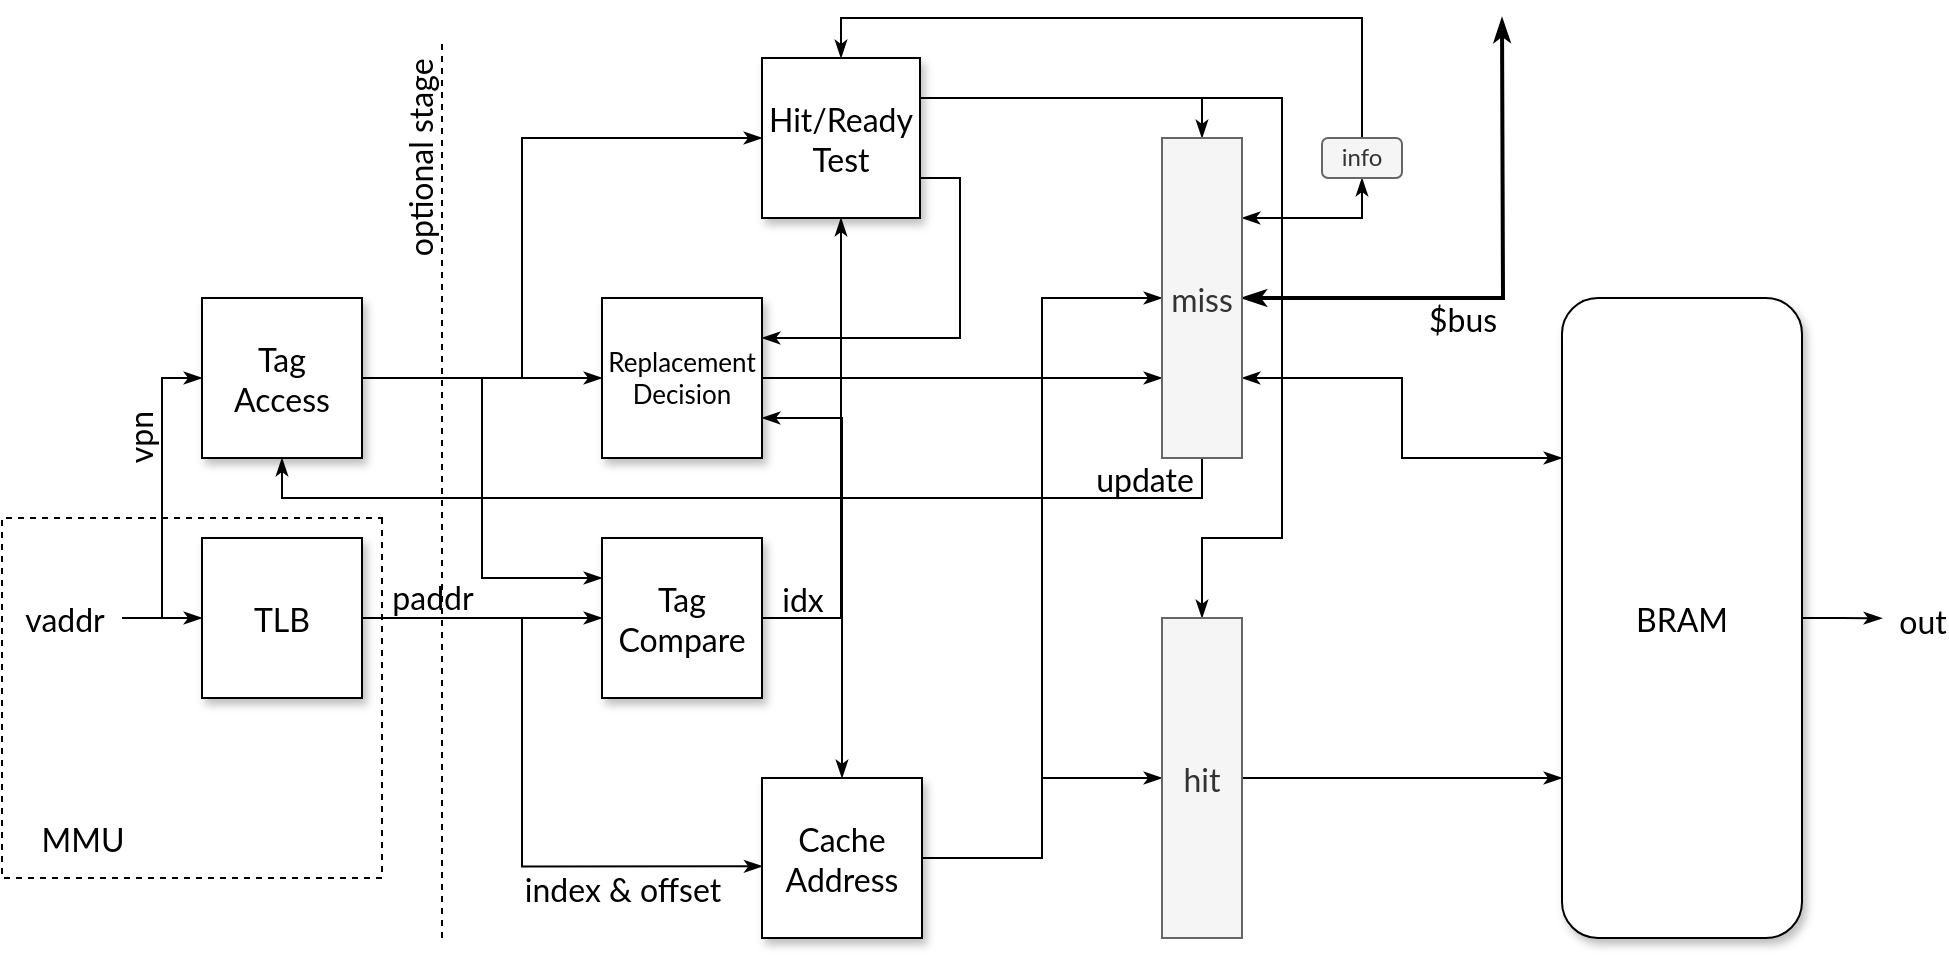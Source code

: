 <mxfile version="13.4.5" type="device"><diagram id="Xb8OP4yNfIM1RIMmOBXa" name="Page-1"><mxGraphModel dx="6.94" dy="106.49" grid="1" gridSize="10" guides="1" tooltips="1" connect="1" arrows="1" fold="1" page="1" pageScale="1" pageWidth="850" pageHeight="1100" math="0" shadow="0"><root><mxCell id="0"/><mxCell id="1" parent="0"/><mxCell id="VXrcI2ozdSSgCgDDRYgB-6" style="edgeStyle=orthogonalEdgeStyle;rounded=0;orthogonalLoop=1;jettySize=auto;html=1;exitX=0;exitY=0.5;exitDx=0;exitDy=0;startArrow=classicThin;startFill=1;endArrow=none;endFill=0;fontFamily=Lato;fontSize=16;" edge="1" parent="1" source="VXrcI2ozdSSgCgDDRYgB-1"><mxGeometry relative="1" as="geometry"><mxPoint x="160" y="360" as="targetPoint"/></mxGeometry></mxCell><mxCell id="VXrcI2ozdSSgCgDDRYgB-7" value="vaddr" style="edgeLabel;html=1;align=center;verticalAlign=middle;resizable=0;points=[];fontSize=16;fontFamily=Lato;" vertex="1" connectable="0" parent="VXrcI2ozdSSgCgDDRYgB-6"><mxGeometry x="0.779" y="1" relative="1" as="geometry"><mxPoint x="-33.4" y="-1" as="offset"/></mxGeometry></mxCell><mxCell id="VXrcI2ozdSSgCgDDRYgB-12" style="edgeStyle=orthogonalEdgeStyle;rounded=0;orthogonalLoop=1;jettySize=auto;html=1;exitX=1;exitY=0.5;exitDx=0;exitDy=0;entryX=0;entryY=0.5;entryDx=0;entryDy=0;startArrow=none;startFill=0;endArrow=classicThin;endFill=1;fontFamily=Lato;fontSize=13;" edge="1" parent="1" source="VXrcI2ozdSSgCgDDRYgB-1" target="VXrcI2ozdSSgCgDDRYgB-9"><mxGeometry relative="1" as="geometry"/></mxCell><mxCell id="VXrcI2ozdSSgCgDDRYgB-14" style="edgeStyle=orthogonalEdgeStyle;rounded=0;orthogonalLoop=1;jettySize=auto;html=1;exitX=1;exitY=0.5;exitDx=0;exitDy=0;entryX=0.002;entryY=0.552;entryDx=0;entryDy=0;startArrow=none;startFill=0;endArrow=classicThin;endFill=1;fontFamily=Lato;fontSize=13;entryPerimeter=0;" edge="1" parent="1" source="VXrcI2ozdSSgCgDDRYgB-1" target="VXrcI2ozdSSgCgDDRYgB-13"><mxGeometry relative="1" as="geometry"><Array as="points"><mxPoint x="360" y="360"/><mxPoint x="360" y="484"/></Array></mxGeometry></mxCell><mxCell id="VXrcI2ozdSSgCgDDRYgB-29" value="index &amp;amp; offset" style="edgeLabel;html=1;align=center;verticalAlign=middle;resizable=0;points=[];fontSize=16;fontFamily=Lato;labelBackgroundColor=none;" vertex="1" connectable="0" parent="VXrcI2ozdSSgCgDDRYgB-14"><mxGeometry x="0.419" relative="1" as="geometry"><mxPoint x="23.79" y="10.83" as="offset"/></mxGeometry></mxCell><mxCell id="VXrcI2ozdSSgCgDDRYgB-30" value="paddr" style="edgeLabel;html=1;align=center;verticalAlign=middle;resizable=0;points=[];fontSize=16;fontFamily=Lato;labelBackgroundColor=none;" vertex="1" connectable="0" parent="VXrcI2ozdSSgCgDDRYgB-14"><mxGeometry x="-0.917" y="-2" relative="1" as="geometry"><mxPoint x="20.8" y="-13" as="offset"/></mxGeometry></mxCell><mxCell id="VXrcI2ozdSSgCgDDRYgB-1" value="TLB" style="whiteSpace=wrap;html=1;aspect=fixed;fontSize=16;fontFamily=Lato;shadow=1;" vertex="1" parent="1"><mxGeometry x="200" y="320" width="80" height="80" as="geometry"/></mxCell><mxCell id="VXrcI2ozdSSgCgDDRYgB-4" style="edgeStyle=orthogonalEdgeStyle;rounded=0;orthogonalLoop=1;jettySize=auto;html=1;exitX=0;exitY=0.5;exitDx=0;exitDy=0;fontFamily=Lato;fontSize=16;endArrow=none;endFill=0;startArrow=classicThin;startFill=1;" edge="1" parent="1" source="VXrcI2ozdSSgCgDDRYgB-2"><mxGeometry relative="1" as="geometry"><mxPoint x="160" y="360" as="targetPoint"/><Array as="points"><mxPoint x="180" y="240"/><mxPoint x="180" y="360"/></Array></mxGeometry></mxCell><mxCell id="VXrcI2ozdSSgCgDDRYgB-5" value="vpn" style="edgeLabel;html=1;align=center;verticalAlign=middle;resizable=0;points=[];fontSize=16;fontFamily=Lato;rotation=-90;labelBackgroundColor=none;" vertex="1" connectable="0" parent="VXrcI2ozdSSgCgDDRYgB-4"><mxGeometry x="1" y="-11" relative="1" as="geometry"><mxPoint x="8.0" y="-79" as="offset"/></mxGeometry></mxCell><mxCell id="VXrcI2ozdSSgCgDDRYgB-10" style="edgeStyle=orthogonalEdgeStyle;rounded=0;orthogonalLoop=1;jettySize=auto;html=1;exitX=1;exitY=0.5;exitDx=0;exitDy=0;entryX=0;entryY=0.5;entryDx=0;entryDy=0;startArrow=none;startFill=0;endArrow=classicThin;endFill=1;fontFamily=Lato;fontSize=13;" edge="1" parent="1" source="VXrcI2ozdSSgCgDDRYgB-2" target="VXrcI2ozdSSgCgDDRYgB-8"><mxGeometry relative="1" as="geometry"/></mxCell><mxCell id="VXrcI2ozdSSgCgDDRYgB-11" style="edgeStyle=orthogonalEdgeStyle;rounded=0;orthogonalLoop=1;jettySize=auto;html=1;exitX=1;exitY=0.5;exitDx=0;exitDy=0;entryX=0;entryY=0.25;entryDx=0;entryDy=0;startArrow=none;startFill=0;endArrow=classicThin;endFill=1;fontFamily=Lato;fontSize=13;" edge="1" parent="1" source="VXrcI2ozdSSgCgDDRYgB-2" target="VXrcI2ozdSSgCgDDRYgB-9"><mxGeometry relative="1" as="geometry"/></mxCell><mxCell id="VXrcI2ozdSSgCgDDRYgB-20" style="edgeStyle=orthogonalEdgeStyle;rounded=0;orthogonalLoop=1;jettySize=auto;html=1;exitX=1;exitY=0.5;exitDx=0;exitDy=0;entryX=0;entryY=0.5;entryDx=0;entryDy=0;startArrow=none;startFill=0;endArrow=classicThin;endFill=1;fontFamily=Lato;fontSize=16;" edge="1" parent="1" source="VXrcI2ozdSSgCgDDRYgB-2" target="VXrcI2ozdSSgCgDDRYgB-19"><mxGeometry relative="1" as="geometry"><Array as="points"><mxPoint x="360" y="240"/><mxPoint x="360" y="120"/></Array></mxGeometry></mxCell><mxCell id="VXrcI2ozdSSgCgDDRYgB-2" value="Tag&lt;br&gt;Access" style="whiteSpace=wrap;html=1;aspect=fixed;fontFamily=Lato;fontSize=16;shadow=1;" vertex="1" parent="1"><mxGeometry x="200" y="200" width="80" height="80" as="geometry"/></mxCell><mxCell id="VXrcI2ozdSSgCgDDRYgB-32" style="edgeStyle=orthogonalEdgeStyle;rounded=0;orthogonalLoop=1;jettySize=auto;html=1;exitX=1;exitY=0.5;exitDx=0;exitDy=0;entryX=0;entryY=0.75;entryDx=0;entryDy=0;startArrow=none;startFill=0;endArrow=classicThin;endFill=1;fontFamily=Lato;fontSize=16;" edge="1" parent="1" source="VXrcI2ozdSSgCgDDRYgB-8" target="VXrcI2ozdSSgCgDDRYgB-22"><mxGeometry relative="1" as="geometry"/></mxCell><mxCell id="VXrcI2ozdSSgCgDDRYgB-8" value="Replacement&lt;br style=&quot;font-size: 13px;&quot;&gt;Decision" style="whiteSpace=wrap;html=1;aspect=fixed;fontFamily=Lato;fontSize=13;shadow=1;" vertex="1" parent="1"><mxGeometry x="400" y="200" width="80" height="80" as="geometry"/></mxCell><mxCell id="VXrcI2ozdSSgCgDDRYgB-18" style="edgeStyle=orthogonalEdgeStyle;rounded=0;orthogonalLoop=1;jettySize=auto;html=1;exitX=1;exitY=0.5;exitDx=0;exitDy=0;entryX=0.5;entryY=0;entryDx=0;entryDy=0;startArrow=none;startFill=0;endArrow=classicThin;endFill=1;fontFamily=Lato;fontSize=16;" edge="1" parent="1" source="VXrcI2ozdSSgCgDDRYgB-9" target="VXrcI2ozdSSgCgDDRYgB-13"><mxGeometry relative="1" as="geometry"/></mxCell><mxCell id="VXrcI2ozdSSgCgDDRYgB-21" style="edgeStyle=orthogonalEdgeStyle;rounded=0;orthogonalLoop=1;jettySize=auto;html=1;exitX=1;exitY=0.5;exitDx=0;exitDy=0;entryX=0.5;entryY=1;entryDx=0;entryDy=0;startArrow=none;startFill=0;endArrow=classicThin;endFill=1;fontFamily=Lato;fontSize=16;" edge="1" parent="1" source="VXrcI2ozdSSgCgDDRYgB-9" target="VXrcI2ozdSSgCgDDRYgB-19"><mxGeometry relative="1" as="geometry"/></mxCell><mxCell id="VXrcI2ozdSSgCgDDRYgB-28" value="idx" style="edgeLabel;html=1;align=center;verticalAlign=middle;resizable=0;points=[];fontSize=16;fontFamily=Lato;labelBackgroundColor=none;" vertex="1" connectable="0" parent="VXrcI2ozdSSgCgDDRYgB-21"><mxGeometry x="-0.934" relative="1" as="geometry"><mxPoint x="11.72" y="-10.01" as="offset"/></mxGeometry></mxCell><mxCell id="VXrcI2ozdSSgCgDDRYgB-45" style="edgeStyle=orthogonalEdgeStyle;rounded=0;orthogonalLoop=1;jettySize=auto;html=1;exitX=1;exitY=0.5;exitDx=0;exitDy=0;entryX=1;entryY=0.75;entryDx=0;entryDy=0;startArrow=none;startFill=0;endArrow=classicThin;endFill=1;strokeWidth=1;fontFamily=Lato;fontSize=16;" edge="1" parent="1" source="VXrcI2ozdSSgCgDDRYgB-9" target="VXrcI2ozdSSgCgDDRYgB-8"><mxGeometry relative="1" as="geometry"><Array as="points"><mxPoint x="520" y="360"/><mxPoint x="520" y="260"/></Array></mxGeometry></mxCell><mxCell id="VXrcI2ozdSSgCgDDRYgB-9" value="Tag&lt;br&gt;Compare" style="whiteSpace=wrap;html=1;aspect=fixed;fontFamily=Lato;fontSize=16;shadow=1;" vertex="1" parent="1"><mxGeometry x="400" y="320" width="80" height="80" as="geometry"/></mxCell><mxCell id="VXrcI2ozdSSgCgDDRYgB-26" style="edgeStyle=orthogonalEdgeStyle;rounded=0;orthogonalLoop=1;jettySize=auto;html=1;exitX=1;exitY=0.5;exitDx=0;exitDy=0;entryX=0;entryY=0.5;entryDx=0;entryDy=0;startArrow=none;startFill=0;endArrow=classicThin;endFill=1;fontFamily=Lato;fontSize=16;" edge="1" parent="1" source="VXrcI2ozdSSgCgDDRYgB-13" target="VXrcI2ozdSSgCgDDRYgB-23"><mxGeometry relative="1" as="geometry"/></mxCell><mxCell id="VXrcI2ozdSSgCgDDRYgB-27" style="edgeStyle=orthogonalEdgeStyle;rounded=0;orthogonalLoop=1;jettySize=auto;html=1;exitX=1;exitY=0.5;exitDx=0;exitDy=0;entryX=0;entryY=0.5;entryDx=0;entryDy=0;startArrow=none;startFill=0;endArrow=classicThin;endFill=1;fontFamily=Lato;fontSize=16;" edge="1" parent="1" source="VXrcI2ozdSSgCgDDRYgB-13" target="VXrcI2ozdSSgCgDDRYgB-22"><mxGeometry relative="1" as="geometry"/></mxCell><mxCell id="VXrcI2ozdSSgCgDDRYgB-13" value="Cache&lt;br&gt;Address" style="whiteSpace=wrap;html=1;aspect=fixed;fontFamily=Lato;fontSize=16;shadow=1;" vertex="1" parent="1"><mxGeometry x="480" y="440" width="80" height="80" as="geometry"/></mxCell><mxCell id="VXrcI2ozdSSgCgDDRYgB-41" style="edgeStyle=orthogonalEdgeStyle;rounded=0;orthogonalLoop=1;jettySize=auto;html=1;exitX=1;exitY=0.5;exitDx=0;exitDy=0;startArrow=none;startFill=0;endArrow=classicThin;endFill=1;strokeWidth=1;fontFamily=Lato;fontSize=12;" edge="1" parent="1" source="VXrcI2ozdSSgCgDDRYgB-16"><mxGeometry relative="1" as="geometry"><mxPoint x="1040" y="360.143" as="targetPoint"/></mxGeometry></mxCell><mxCell id="VXrcI2ozdSSgCgDDRYgB-42" value="out" style="edgeLabel;html=1;align=center;verticalAlign=middle;resizable=0;points=[];fontSize=16;fontFamily=Lato;" vertex="1" connectable="0" parent="VXrcI2ozdSSgCgDDRYgB-41"><mxGeometry x="0.335" relative="1" as="geometry"><mxPoint x="33.43" y="-0.1" as="offset"/></mxGeometry></mxCell><mxCell id="VXrcI2ozdSSgCgDDRYgB-16" value="BRAM" style="rounded=1;whiteSpace=wrap;html=1;fontFamily=Lato;fontSize=16;shadow=1;" vertex="1" parent="1"><mxGeometry x="880" y="200" width="120" height="320" as="geometry"/></mxCell><mxCell id="VXrcI2ozdSSgCgDDRYgB-24" style="edgeStyle=orthogonalEdgeStyle;rounded=0;orthogonalLoop=1;jettySize=auto;html=1;exitX=1;exitY=0.25;exitDx=0;exitDy=0;entryX=0.5;entryY=0;entryDx=0;entryDy=0;startArrow=none;startFill=0;endArrow=classicThin;endFill=1;fontFamily=Lato;fontSize=16;" edge="1" parent="1" source="VXrcI2ozdSSgCgDDRYgB-19" target="VXrcI2ozdSSgCgDDRYgB-22"><mxGeometry relative="1" as="geometry"/></mxCell><mxCell id="VXrcI2ozdSSgCgDDRYgB-25" style="edgeStyle=orthogonalEdgeStyle;rounded=0;orthogonalLoop=1;jettySize=auto;html=1;exitX=1;exitY=0.25;exitDx=0;exitDy=0;entryX=0.5;entryY=0;entryDx=0;entryDy=0;startArrow=none;startFill=0;endArrow=classicThin;endFill=1;fontFamily=Lato;fontSize=16;" edge="1" parent="1" source="VXrcI2ozdSSgCgDDRYgB-19" target="VXrcI2ozdSSgCgDDRYgB-23"><mxGeometry relative="1" as="geometry"><Array as="points"><mxPoint x="740" y="100"/><mxPoint x="740" y="320"/><mxPoint x="700" y="320"/></Array></mxGeometry></mxCell><mxCell id="VXrcI2ozdSSgCgDDRYgB-46" style="edgeStyle=orthogonalEdgeStyle;rounded=0;orthogonalLoop=1;jettySize=auto;html=1;exitX=1;exitY=0.75;exitDx=0;exitDy=0;entryX=1;entryY=0.25;entryDx=0;entryDy=0;startArrow=none;startFill=0;endArrow=classicThin;endFill=1;strokeWidth=1;fontFamily=Lato;fontSize=16;" edge="1" parent="1" source="VXrcI2ozdSSgCgDDRYgB-19" target="VXrcI2ozdSSgCgDDRYgB-8"><mxGeometry relative="1" as="geometry"/></mxCell><mxCell id="VXrcI2ozdSSgCgDDRYgB-19" value="Hit/Ready&lt;br&gt;Test" style="whiteSpace=wrap;html=1;aspect=fixed;fontFamily=Lato;fontSize=16;shadow=1;" vertex="1" parent="1"><mxGeometry x="480" y="80" width="79" height="80" as="geometry"/></mxCell><mxCell id="VXrcI2ozdSSgCgDDRYgB-35" style="edgeStyle=orthogonalEdgeStyle;rounded=0;orthogonalLoop=1;jettySize=auto;html=1;exitX=1;exitY=0.25;exitDx=0;exitDy=0;entryX=0.5;entryY=1;entryDx=0;entryDy=0;startArrow=classicThin;startFill=1;endArrow=classicThin;endFill=1;fontFamily=Lato;fontSize=12;" edge="1" parent="1" source="VXrcI2ozdSSgCgDDRYgB-22" target="VXrcI2ozdSSgCgDDRYgB-33"><mxGeometry relative="1" as="geometry"/></mxCell><mxCell id="VXrcI2ozdSSgCgDDRYgB-37" style="edgeStyle=orthogonalEdgeStyle;rounded=0;orthogonalLoop=1;jettySize=auto;html=1;exitX=1;exitY=0.5;exitDx=0;exitDy=0;startArrow=classicThin;startFill=1;endArrow=classicThin;endFill=1;fontFamily=Lato;fontSize=12;strokeWidth=2;" edge="1" parent="1" source="VXrcI2ozdSSgCgDDRYgB-22"><mxGeometry relative="1" as="geometry"><mxPoint x="850" y="60" as="targetPoint"/></mxGeometry></mxCell><mxCell id="VXrcI2ozdSSgCgDDRYgB-38" value="$bus" style="edgeLabel;html=1;align=center;verticalAlign=middle;resizable=0;points=[];fontSize=16;fontFamily=Lato;labelBackgroundColor=none;" vertex="1" connectable="0" parent="VXrcI2ozdSSgCgDDRYgB-37"><mxGeometry x="-0.385" relative="1" as="geometry"><mxPoint x="27.14" y="10" as="offset"/></mxGeometry></mxCell><mxCell id="VXrcI2ozdSSgCgDDRYgB-39" style="edgeStyle=orthogonalEdgeStyle;rounded=0;orthogonalLoop=1;jettySize=auto;html=1;exitX=1;exitY=0.75;exitDx=0;exitDy=0;entryX=0;entryY=0.25;entryDx=0;entryDy=0;startArrow=classicThin;startFill=1;endArrow=classicThin;endFill=1;strokeWidth=1;fontFamily=Lato;fontSize=12;" edge="1" parent="1" source="VXrcI2ozdSSgCgDDRYgB-22" target="VXrcI2ozdSSgCgDDRYgB-16"><mxGeometry relative="1" as="geometry"/></mxCell><mxCell id="VXrcI2ozdSSgCgDDRYgB-43" style="edgeStyle=orthogonalEdgeStyle;rounded=0;orthogonalLoop=1;jettySize=auto;html=1;exitX=0.5;exitY=1;exitDx=0;exitDy=0;entryX=0.5;entryY=1;entryDx=0;entryDy=0;startArrow=none;startFill=0;endArrow=classicThin;endFill=1;strokeWidth=1;fontFamily=Lato;fontSize=16;" edge="1" parent="1" source="VXrcI2ozdSSgCgDDRYgB-22" target="VXrcI2ozdSSgCgDDRYgB-2"><mxGeometry relative="1" as="geometry"/></mxCell><mxCell id="VXrcI2ozdSSgCgDDRYgB-44" value="update" style="edgeLabel;html=1;align=center;verticalAlign=middle;resizable=0;points=[];fontSize=16;fontFamily=Lato;labelBackgroundColor=none;" vertex="1" connectable="0" parent="VXrcI2ozdSSgCgDDRYgB-43"><mxGeometry x="-0.687" y="1" relative="1" as="geometry"><mxPoint x="28.33" y="-11" as="offset"/></mxGeometry></mxCell><mxCell id="VXrcI2ozdSSgCgDDRYgB-22" value="miss" style="rounded=0;whiteSpace=wrap;html=1;fontFamily=Lato;fontSize=16;fillColor=#f5f5f5;strokeColor=#666666;fontColor=#333333;" vertex="1" parent="1"><mxGeometry x="680" y="120" width="40" height="160" as="geometry"/></mxCell><mxCell id="VXrcI2ozdSSgCgDDRYgB-40" style="edgeStyle=orthogonalEdgeStyle;rounded=0;orthogonalLoop=1;jettySize=auto;html=1;exitX=1;exitY=0.5;exitDx=0;exitDy=0;entryX=0;entryY=0.75;entryDx=0;entryDy=0;startArrow=none;startFill=0;endArrow=classicThin;endFill=1;strokeWidth=1;fontFamily=Lato;fontSize=12;" edge="1" parent="1" source="VXrcI2ozdSSgCgDDRYgB-23" target="VXrcI2ozdSSgCgDDRYgB-16"><mxGeometry relative="1" as="geometry"/></mxCell><mxCell id="VXrcI2ozdSSgCgDDRYgB-23" value="hit" style="rounded=0;whiteSpace=wrap;html=1;fontFamily=Lato;fontSize=16;fillColor=#f5f5f5;strokeColor=#666666;fontColor=#333333;" vertex="1" parent="1"><mxGeometry x="680" y="360" width="40" height="160" as="geometry"/></mxCell><mxCell id="VXrcI2ozdSSgCgDDRYgB-34" style="edgeStyle=orthogonalEdgeStyle;rounded=0;orthogonalLoop=1;jettySize=auto;html=1;exitX=0.5;exitY=0;exitDx=0;exitDy=0;entryX=0.5;entryY=0;entryDx=0;entryDy=0;startArrow=none;startFill=0;endArrow=classicThin;endFill=1;fontFamily=Lato;fontSize=12;" edge="1" parent="1" source="VXrcI2ozdSSgCgDDRYgB-33" target="VXrcI2ozdSSgCgDDRYgB-19"><mxGeometry relative="1" as="geometry"/></mxCell><mxCell id="VXrcI2ozdSSgCgDDRYgB-33" value="info" style="rounded=1;whiteSpace=wrap;html=1;labelBackgroundColor=none;fontFamily=Lato;fontSize=12;fillColor=#f5f5f5;strokeColor=#666666;fontColor=#333333;" vertex="1" parent="1"><mxGeometry x="760" y="120" width="40" height="20" as="geometry"/></mxCell><mxCell id="2" value="MMU" style="text;html=1;align=center;verticalAlign=middle;resizable=0;points=[];autosize=1;fontSize=16;fontFamily=Lato;" vertex="1" parent="1"><mxGeometry x="110" y="460" width="60" height="20" as="geometry"/></mxCell><mxCell id="VXrcI2ozdSSgCgDDRYgB-48" value="" style="rounded=0;whiteSpace=wrap;html=1;shadow=0;labelBackgroundColor=none;fontFamily=Lato;fontSize=16;fillColor=none;dashed=1;direction=south;" vertex="1" parent="1"><mxGeometry x="100" y="310" width="190" height="180" as="geometry"/></mxCell><mxCell id="VXrcI2ozdSSgCgDDRYgB-49" value="" style="endArrow=none;dashed=1;html=1;strokeWidth=1;fontFamily=Lato;fontSize=16;" edge="1" parent="1"><mxGeometry width="50" height="50" relative="1" as="geometry"><mxPoint x="320" y="520" as="sourcePoint"/><mxPoint x="320" y="70" as="targetPoint"/></mxGeometry></mxCell><mxCell id="VXrcI2ozdSSgCgDDRYgB-50" value="optional stage" style="edgeLabel;html=1;align=center;verticalAlign=middle;resizable=0;points=[];fontSize=16;fontFamily=Lato;rotation=-90;labelBackgroundColor=none;" vertex="1" connectable="0" parent="VXrcI2ozdSSgCgDDRYgB-49"><mxGeometry x="0.895" y="-1" relative="1" as="geometry"><mxPoint x="-13" y="36.67" as="offset"/></mxGeometry></mxCell></root></mxGraphModel></diagram></mxfile>
